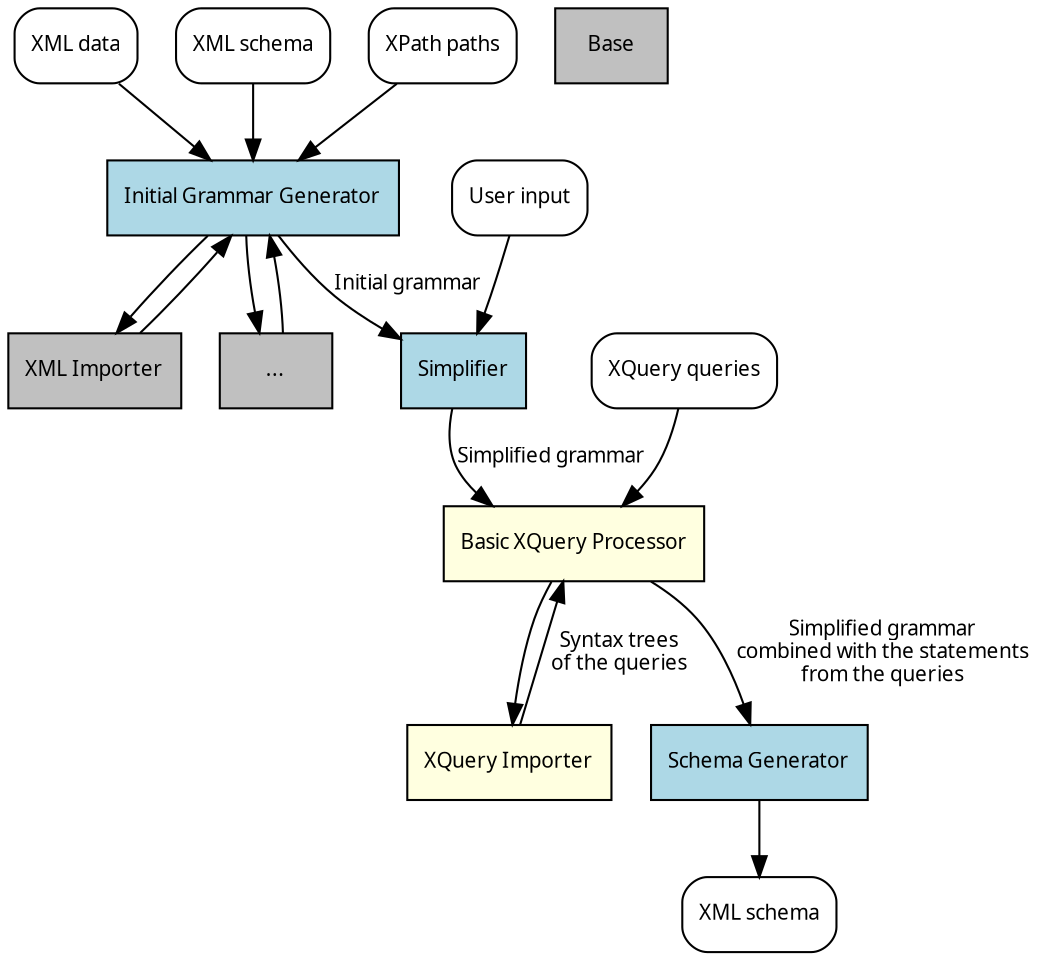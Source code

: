 digraph inference_process {
	node [shape = rectangle, fontname = "TeXGyrePagella-Regular", fontsize = 10];
	edge [fontname = "TeXGyrePagella-Regular", fontsize = 10];

	node [style= rounded];
	input_xml [label = "XML data"];
	input_schema [label = "XML schema"];
	input_xpaths [label = "XPath paths"];
	input_xml -> IGG;
	input_schema -> IGG;
	input_xpaths -> IGG;
	IGG [label = "Initial Grammar Generator" style = "filled" fillcolor = "lightblue"];
	XMLImporter [ label = "XML Importer" style = "filled" fillcolor = "grey"];
	SchemaImporter [ label = "..." style = "filled" fillcolor = "grey"];
	IGG -> XMLImporter;
	XMLImporter -> IGG;
	IGG -> SchemaImporter;
	SchemaImporter -> IGG;
	Base [ label = "Base" style = "filled" fillcolor = "grey"];
	input_queries [label = "XQuery queries"];
	input_queries -> XQueryProcessor;
	XQueryImporter [label = "XQuery Importer" style = "filled" fillcolor = "lightyellow"];
	IGG -> Simplifier [label = "Initial grammar"];
	user_input [label = "User input"];
	user_input -> Simplifier;
	Simplifier [label = "Simplifier" style = "filled" fillcolor = "lightblue"];
	XQueryProcessor [label = "Basic XQuery Processor" style = "filled" fillcolor = "lightyellow"];
	XQueryProcessor -> XQueryImporter;
	XQueryImporter -> XQueryProcessor [label = <Syntax trees<br/>of the queries>];
	Simplifier -> XQueryProcessor [label = "Simplified grammar"];
	XQueryProcessor -> Exporter [label = <Simplified grammar<br/>combined with the statements<br/>from the queries>];
	Exporter [label = "Schema Generator" style = "filled" fillcolor = "lightblue"];
	output_xml [label = "XML schema"];
	Exporter -> output_xml;
}
